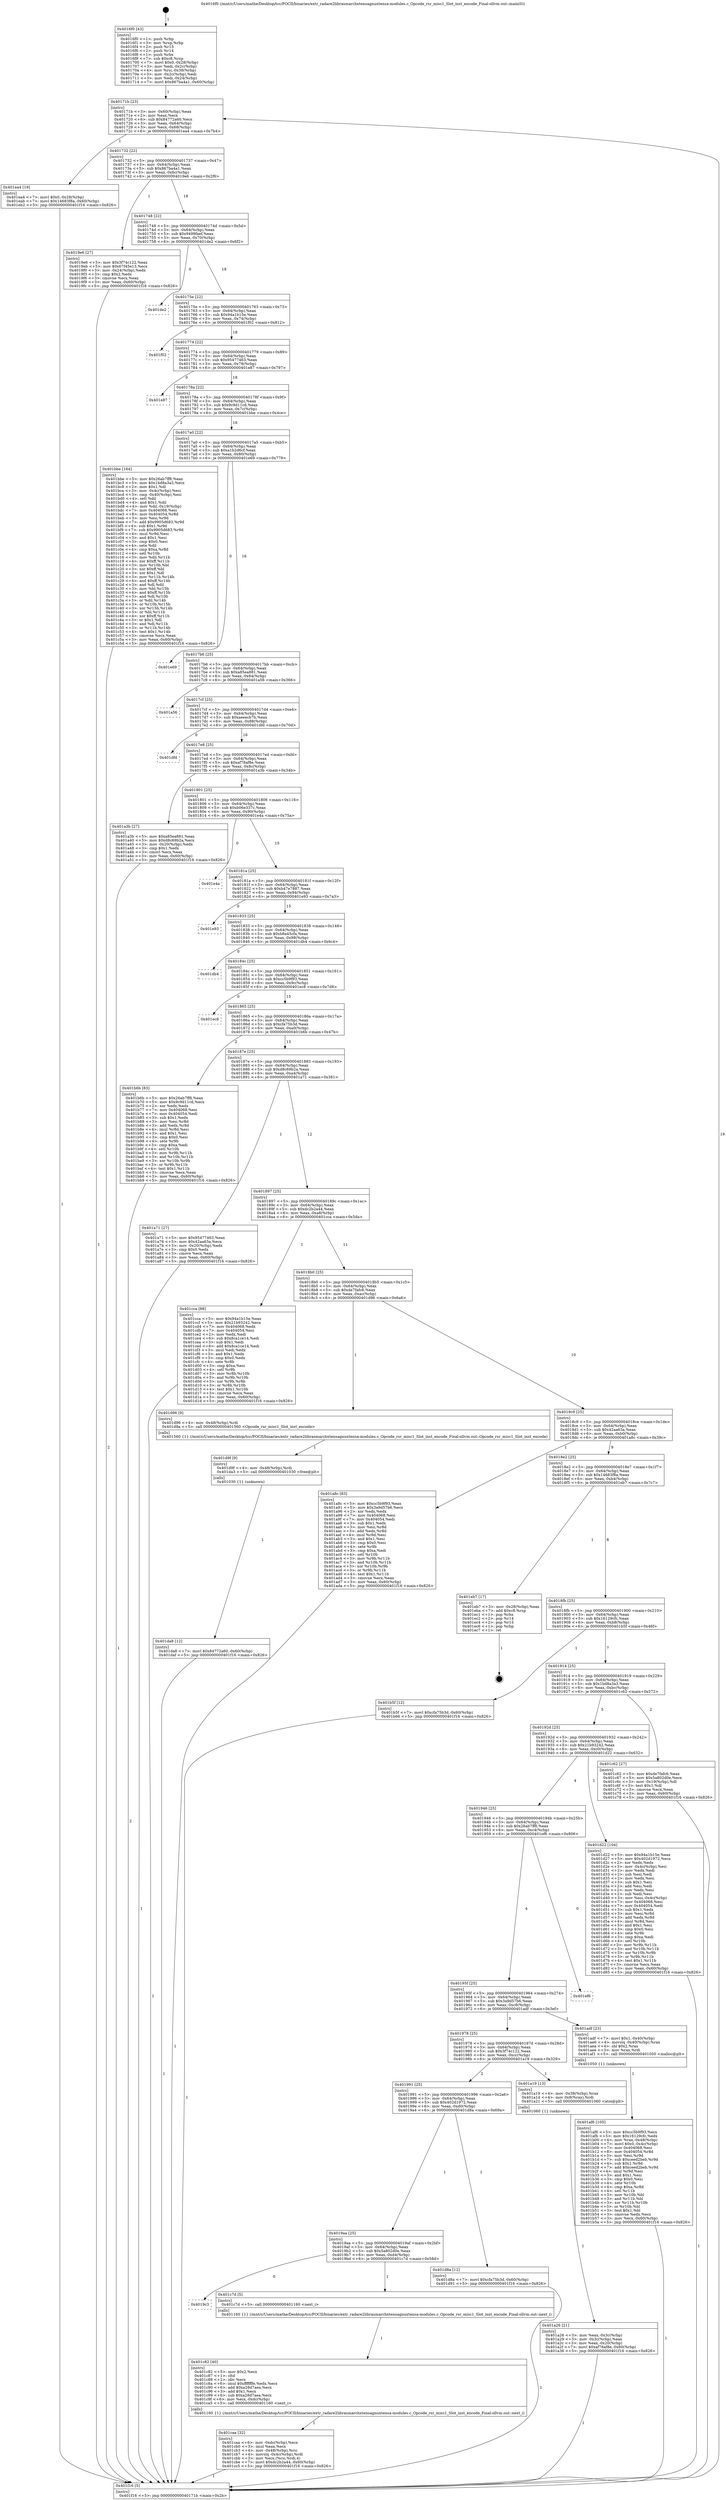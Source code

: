 digraph "0x4016f0" {
  label = "0x4016f0 (/mnt/c/Users/mathe/Desktop/tcc/POCII/binaries/extr_radare2librasmarchxtensagnuxtensa-modules.c_Opcode_rsr_misc1_Slot_inst_encode_Final-ollvm.out::main(0))"
  labelloc = "t"
  node[shape=record]

  Entry [label="",width=0.3,height=0.3,shape=circle,fillcolor=black,style=filled]
  "0x40171b" [label="{
     0x40171b [23]\l
     | [instrs]\l
     &nbsp;&nbsp;0x40171b \<+3\>: mov -0x60(%rbp),%eax\l
     &nbsp;&nbsp;0x40171e \<+2\>: mov %eax,%ecx\l
     &nbsp;&nbsp;0x401720 \<+6\>: sub $0x84772a60,%ecx\l
     &nbsp;&nbsp;0x401726 \<+3\>: mov %eax,-0x64(%rbp)\l
     &nbsp;&nbsp;0x401729 \<+3\>: mov %ecx,-0x68(%rbp)\l
     &nbsp;&nbsp;0x40172c \<+6\>: je 0000000000401ea4 \<main+0x7b4\>\l
  }"]
  "0x401ea4" [label="{
     0x401ea4 [19]\l
     | [instrs]\l
     &nbsp;&nbsp;0x401ea4 \<+7\>: movl $0x0,-0x28(%rbp)\l
     &nbsp;&nbsp;0x401eab \<+7\>: movl $0x14683f8a,-0x60(%rbp)\l
     &nbsp;&nbsp;0x401eb2 \<+5\>: jmp 0000000000401f16 \<main+0x826\>\l
  }"]
  "0x401732" [label="{
     0x401732 [22]\l
     | [instrs]\l
     &nbsp;&nbsp;0x401732 \<+5\>: jmp 0000000000401737 \<main+0x47\>\l
     &nbsp;&nbsp;0x401737 \<+3\>: mov -0x64(%rbp),%eax\l
     &nbsp;&nbsp;0x40173a \<+5\>: sub $0x867ba4a1,%eax\l
     &nbsp;&nbsp;0x40173f \<+3\>: mov %eax,-0x6c(%rbp)\l
     &nbsp;&nbsp;0x401742 \<+6\>: je 00000000004019e6 \<main+0x2f6\>\l
  }"]
  Exit [label="",width=0.3,height=0.3,shape=circle,fillcolor=black,style=filled,peripheries=2]
  "0x4019e6" [label="{
     0x4019e6 [27]\l
     | [instrs]\l
     &nbsp;&nbsp;0x4019e6 \<+5\>: mov $0x3f74c122,%eax\l
     &nbsp;&nbsp;0x4019eb \<+5\>: mov $0x67f45e13,%ecx\l
     &nbsp;&nbsp;0x4019f0 \<+3\>: mov -0x24(%rbp),%edx\l
     &nbsp;&nbsp;0x4019f3 \<+3\>: cmp $0x2,%edx\l
     &nbsp;&nbsp;0x4019f6 \<+3\>: cmovne %ecx,%eax\l
     &nbsp;&nbsp;0x4019f9 \<+3\>: mov %eax,-0x60(%rbp)\l
     &nbsp;&nbsp;0x4019fc \<+5\>: jmp 0000000000401f16 \<main+0x826\>\l
  }"]
  "0x401748" [label="{
     0x401748 [22]\l
     | [instrs]\l
     &nbsp;&nbsp;0x401748 \<+5\>: jmp 000000000040174d \<main+0x5d\>\l
     &nbsp;&nbsp;0x40174d \<+3\>: mov -0x64(%rbp),%eax\l
     &nbsp;&nbsp;0x401750 \<+5\>: sub $0x9499faef,%eax\l
     &nbsp;&nbsp;0x401755 \<+3\>: mov %eax,-0x70(%rbp)\l
     &nbsp;&nbsp;0x401758 \<+6\>: je 0000000000401de2 \<main+0x6f2\>\l
  }"]
  "0x401f16" [label="{
     0x401f16 [5]\l
     | [instrs]\l
     &nbsp;&nbsp;0x401f16 \<+5\>: jmp 000000000040171b \<main+0x2b\>\l
  }"]
  "0x4016f0" [label="{
     0x4016f0 [43]\l
     | [instrs]\l
     &nbsp;&nbsp;0x4016f0 \<+1\>: push %rbp\l
     &nbsp;&nbsp;0x4016f1 \<+3\>: mov %rsp,%rbp\l
     &nbsp;&nbsp;0x4016f4 \<+2\>: push %r15\l
     &nbsp;&nbsp;0x4016f6 \<+2\>: push %r14\l
     &nbsp;&nbsp;0x4016f8 \<+1\>: push %rbx\l
     &nbsp;&nbsp;0x4016f9 \<+7\>: sub $0xc8,%rsp\l
     &nbsp;&nbsp;0x401700 \<+7\>: movl $0x0,-0x28(%rbp)\l
     &nbsp;&nbsp;0x401707 \<+3\>: mov %edi,-0x2c(%rbp)\l
     &nbsp;&nbsp;0x40170a \<+4\>: mov %rsi,-0x38(%rbp)\l
     &nbsp;&nbsp;0x40170e \<+3\>: mov -0x2c(%rbp),%edi\l
     &nbsp;&nbsp;0x401711 \<+3\>: mov %edi,-0x24(%rbp)\l
     &nbsp;&nbsp;0x401714 \<+7\>: movl $0x867ba4a1,-0x60(%rbp)\l
  }"]
  "0x401da8" [label="{
     0x401da8 [12]\l
     | [instrs]\l
     &nbsp;&nbsp;0x401da8 \<+7\>: movl $0x84772a60,-0x60(%rbp)\l
     &nbsp;&nbsp;0x401daf \<+5\>: jmp 0000000000401f16 \<main+0x826\>\l
  }"]
  "0x401de2" [label="{
     0x401de2\l
  }", style=dashed]
  "0x40175e" [label="{
     0x40175e [22]\l
     | [instrs]\l
     &nbsp;&nbsp;0x40175e \<+5\>: jmp 0000000000401763 \<main+0x73\>\l
     &nbsp;&nbsp;0x401763 \<+3\>: mov -0x64(%rbp),%eax\l
     &nbsp;&nbsp;0x401766 \<+5\>: sub $0x94a1b15e,%eax\l
     &nbsp;&nbsp;0x40176b \<+3\>: mov %eax,-0x74(%rbp)\l
     &nbsp;&nbsp;0x40176e \<+6\>: je 0000000000401f02 \<main+0x812\>\l
  }"]
  "0x401d9f" [label="{
     0x401d9f [9]\l
     | [instrs]\l
     &nbsp;&nbsp;0x401d9f \<+4\>: mov -0x48(%rbp),%rdi\l
     &nbsp;&nbsp;0x401da3 \<+5\>: call 0000000000401030 \<free@plt\>\l
     | [calls]\l
     &nbsp;&nbsp;0x401030 \{1\} (unknown)\l
  }"]
  "0x401f02" [label="{
     0x401f02\l
  }", style=dashed]
  "0x401774" [label="{
     0x401774 [22]\l
     | [instrs]\l
     &nbsp;&nbsp;0x401774 \<+5\>: jmp 0000000000401779 \<main+0x89\>\l
     &nbsp;&nbsp;0x401779 \<+3\>: mov -0x64(%rbp),%eax\l
     &nbsp;&nbsp;0x40177c \<+5\>: sub $0x95477463,%eax\l
     &nbsp;&nbsp;0x401781 \<+3\>: mov %eax,-0x78(%rbp)\l
     &nbsp;&nbsp;0x401784 \<+6\>: je 0000000000401e87 \<main+0x797\>\l
  }"]
  "0x401caa" [label="{
     0x401caa [32]\l
     | [instrs]\l
     &nbsp;&nbsp;0x401caa \<+6\>: mov -0xdc(%rbp),%ecx\l
     &nbsp;&nbsp;0x401cb0 \<+3\>: imul %eax,%ecx\l
     &nbsp;&nbsp;0x401cb3 \<+4\>: mov -0x48(%rbp),%rsi\l
     &nbsp;&nbsp;0x401cb7 \<+4\>: movslq -0x4c(%rbp),%rdi\l
     &nbsp;&nbsp;0x401cbb \<+3\>: mov %ecx,(%rsi,%rdi,4)\l
     &nbsp;&nbsp;0x401cbe \<+7\>: movl $0xdc2b2a44,-0x60(%rbp)\l
     &nbsp;&nbsp;0x401cc5 \<+5\>: jmp 0000000000401f16 \<main+0x826\>\l
  }"]
  "0x401e87" [label="{
     0x401e87\l
  }", style=dashed]
  "0x40178a" [label="{
     0x40178a [22]\l
     | [instrs]\l
     &nbsp;&nbsp;0x40178a \<+5\>: jmp 000000000040178f \<main+0x9f\>\l
     &nbsp;&nbsp;0x40178f \<+3\>: mov -0x64(%rbp),%eax\l
     &nbsp;&nbsp;0x401792 \<+5\>: sub $0x9c9d11cd,%eax\l
     &nbsp;&nbsp;0x401797 \<+3\>: mov %eax,-0x7c(%rbp)\l
     &nbsp;&nbsp;0x40179a \<+6\>: je 0000000000401bbe \<main+0x4ce\>\l
  }"]
  "0x401c82" [label="{
     0x401c82 [40]\l
     | [instrs]\l
     &nbsp;&nbsp;0x401c82 \<+5\>: mov $0x2,%ecx\l
     &nbsp;&nbsp;0x401c87 \<+1\>: cltd\l
     &nbsp;&nbsp;0x401c88 \<+2\>: idiv %ecx\l
     &nbsp;&nbsp;0x401c8a \<+6\>: imul $0xfffffffe,%edx,%ecx\l
     &nbsp;&nbsp;0x401c90 \<+6\>: add $0xa28d7aea,%ecx\l
     &nbsp;&nbsp;0x401c96 \<+3\>: add $0x1,%ecx\l
     &nbsp;&nbsp;0x401c99 \<+6\>: sub $0xa28d7aea,%ecx\l
     &nbsp;&nbsp;0x401c9f \<+6\>: mov %ecx,-0xdc(%rbp)\l
     &nbsp;&nbsp;0x401ca5 \<+5\>: call 0000000000401160 \<next_i\>\l
     | [calls]\l
     &nbsp;&nbsp;0x401160 \{1\} (/mnt/c/Users/mathe/Desktop/tcc/POCII/binaries/extr_radare2librasmarchxtensagnuxtensa-modules.c_Opcode_rsr_misc1_Slot_inst_encode_Final-ollvm.out::next_i)\l
  }"]
  "0x401bbe" [label="{
     0x401bbe [164]\l
     | [instrs]\l
     &nbsp;&nbsp;0x401bbe \<+5\>: mov $0x26ab7ff8,%eax\l
     &nbsp;&nbsp;0x401bc3 \<+5\>: mov $0x1bd8a3a3,%ecx\l
     &nbsp;&nbsp;0x401bc8 \<+2\>: mov $0x1,%dl\l
     &nbsp;&nbsp;0x401bca \<+3\>: mov -0x4c(%rbp),%esi\l
     &nbsp;&nbsp;0x401bcd \<+3\>: cmp -0x40(%rbp),%esi\l
     &nbsp;&nbsp;0x401bd0 \<+4\>: setl %dil\l
     &nbsp;&nbsp;0x401bd4 \<+4\>: and $0x1,%dil\l
     &nbsp;&nbsp;0x401bd8 \<+4\>: mov %dil,-0x19(%rbp)\l
     &nbsp;&nbsp;0x401bdc \<+7\>: mov 0x404068,%esi\l
     &nbsp;&nbsp;0x401be3 \<+8\>: mov 0x404054,%r8d\l
     &nbsp;&nbsp;0x401beb \<+3\>: mov %esi,%r9d\l
     &nbsp;&nbsp;0x401bee \<+7\>: add $0x9905d683,%r9d\l
     &nbsp;&nbsp;0x401bf5 \<+4\>: sub $0x1,%r9d\l
     &nbsp;&nbsp;0x401bf9 \<+7\>: sub $0x9905d683,%r9d\l
     &nbsp;&nbsp;0x401c00 \<+4\>: imul %r9d,%esi\l
     &nbsp;&nbsp;0x401c04 \<+3\>: and $0x1,%esi\l
     &nbsp;&nbsp;0x401c07 \<+3\>: cmp $0x0,%esi\l
     &nbsp;&nbsp;0x401c0a \<+4\>: sete %dil\l
     &nbsp;&nbsp;0x401c0e \<+4\>: cmp $0xa,%r8d\l
     &nbsp;&nbsp;0x401c12 \<+4\>: setl %r10b\l
     &nbsp;&nbsp;0x401c16 \<+3\>: mov %dil,%r11b\l
     &nbsp;&nbsp;0x401c19 \<+4\>: xor $0xff,%r11b\l
     &nbsp;&nbsp;0x401c1d \<+3\>: mov %r10b,%bl\l
     &nbsp;&nbsp;0x401c20 \<+3\>: xor $0xff,%bl\l
     &nbsp;&nbsp;0x401c23 \<+3\>: xor $0x1,%dl\l
     &nbsp;&nbsp;0x401c26 \<+3\>: mov %r11b,%r14b\l
     &nbsp;&nbsp;0x401c29 \<+4\>: and $0xff,%r14b\l
     &nbsp;&nbsp;0x401c2d \<+3\>: and %dl,%dil\l
     &nbsp;&nbsp;0x401c30 \<+3\>: mov %bl,%r15b\l
     &nbsp;&nbsp;0x401c33 \<+4\>: and $0xff,%r15b\l
     &nbsp;&nbsp;0x401c37 \<+3\>: and %dl,%r10b\l
     &nbsp;&nbsp;0x401c3a \<+3\>: or %dil,%r14b\l
     &nbsp;&nbsp;0x401c3d \<+3\>: or %r10b,%r15b\l
     &nbsp;&nbsp;0x401c40 \<+3\>: xor %r15b,%r14b\l
     &nbsp;&nbsp;0x401c43 \<+3\>: or %bl,%r11b\l
     &nbsp;&nbsp;0x401c46 \<+4\>: xor $0xff,%r11b\l
     &nbsp;&nbsp;0x401c4a \<+3\>: or $0x1,%dl\l
     &nbsp;&nbsp;0x401c4d \<+3\>: and %dl,%r11b\l
     &nbsp;&nbsp;0x401c50 \<+3\>: or %r11b,%r14b\l
     &nbsp;&nbsp;0x401c53 \<+4\>: test $0x1,%r14b\l
     &nbsp;&nbsp;0x401c57 \<+3\>: cmovne %ecx,%eax\l
     &nbsp;&nbsp;0x401c5a \<+3\>: mov %eax,-0x60(%rbp)\l
     &nbsp;&nbsp;0x401c5d \<+5\>: jmp 0000000000401f16 \<main+0x826\>\l
  }"]
  "0x4017a0" [label="{
     0x4017a0 [22]\l
     | [instrs]\l
     &nbsp;&nbsp;0x4017a0 \<+5\>: jmp 00000000004017a5 \<main+0xb5\>\l
     &nbsp;&nbsp;0x4017a5 \<+3\>: mov -0x64(%rbp),%eax\l
     &nbsp;&nbsp;0x4017a8 \<+5\>: sub $0xa1b2d6cf,%eax\l
     &nbsp;&nbsp;0x4017ad \<+3\>: mov %eax,-0x80(%rbp)\l
     &nbsp;&nbsp;0x4017b0 \<+6\>: je 0000000000401e69 \<main+0x779\>\l
  }"]
  "0x4019c3" [label="{
     0x4019c3\l
  }", style=dashed]
  "0x401e69" [label="{
     0x401e69\l
  }", style=dashed]
  "0x4017b6" [label="{
     0x4017b6 [25]\l
     | [instrs]\l
     &nbsp;&nbsp;0x4017b6 \<+5\>: jmp 00000000004017bb \<main+0xcb\>\l
     &nbsp;&nbsp;0x4017bb \<+3\>: mov -0x64(%rbp),%eax\l
     &nbsp;&nbsp;0x4017be \<+5\>: sub $0xa85ea881,%eax\l
     &nbsp;&nbsp;0x4017c3 \<+6\>: mov %eax,-0x84(%rbp)\l
     &nbsp;&nbsp;0x4017c9 \<+6\>: je 0000000000401a56 \<main+0x366\>\l
  }"]
  "0x401c7d" [label="{
     0x401c7d [5]\l
     | [instrs]\l
     &nbsp;&nbsp;0x401c7d \<+5\>: call 0000000000401160 \<next_i\>\l
     | [calls]\l
     &nbsp;&nbsp;0x401160 \{1\} (/mnt/c/Users/mathe/Desktop/tcc/POCII/binaries/extr_radare2librasmarchxtensagnuxtensa-modules.c_Opcode_rsr_misc1_Slot_inst_encode_Final-ollvm.out::next_i)\l
  }"]
  "0x401a56" [label="{
     0x401a56\l
  }", style=dashed]
  "0x4017cf" [label="{
     0x4017cf [25]\l
     | [instrs]\l
     &nbsp;&nbsp;0x4017cf \<+5\>: jmp 00000000004017d4 \<main+0xe4\>\l
     &nbsp;&nbsp;0x4017d4 \<+3\>: mov -0x64(%rbp),%eax\l
     &nbsp;&nbsp;0x4017d7 \<+5\>: sub $0xaeeecb7b,%eax\l
     &nbsp;&nbsp;0x4017dc \<+6\>: mov %eax,-0x88(%rbp)\l
     &nbsp;&nbsp;0x4017e2 \<+6\>: je 0000000000401dfd \<main+0x70d\>\l
  }"]
  "0x4019aa" [label="{
     0x4019aa [25]\l
     | [instrs]\l
     &nbsp;&nbsp;0x4019aa \<+5\>: jmp 00000000004019af \<main+0x2bf\>\l
     &nbsp;&nbsp;0x4019af \<+3\>: mov -0x64(%rbp),%eax\l
     &nbsp;&nbsp;0x4019b2 \<+5\>: sub $0x5a802d0e,%eax\l
     &nbsp;&nbsp;0x4019b7 \<+6\>: mov %eax,-0xd4(%rbp)\l
     &nbsp;&nbsp;0x4019bd \<+6\>: je 0000000000401c7d \<main+0x58d\>\l
  }"]
  "0x401dfd" [label="{
     0x401dfd\l
  }", style=dashed]
  "0x4017e8" [label="{
     0x4017e8 [25]\l
     | [instrs]\l
     &nbsp;&nbsp;0x4017e8 \<+5\>: jmp 00000000004017ed \<main+0xfd\>\l
     &nbsp;&nbsp;0x4017ed \<+3\>: mov -0x64(%rbp),%eax\l
     &nbsp;&nbsp;0x4017f0 \<+5\>: sub $0xaf78af8e,%eax\l
     &nbsp;&nbsp;0x4017f5 \<+6\>: mov %eax,-0x8c(%rbp)\l
     &nbsp;&nbsp;0x4017fb \<+6\>: je 0000000000401a3b \<main+0x34b\>\l
  }"]
  "0x401d8a" [label="{
     0x401d8a [12]\l
     | [instrs]\l
     &nbsp;&nbsp;0x401d8a \<+7\>: movl $0xcfa75b3d,-0x60(%rbp)\l
     &nbsp;&nbsp;0x401d91 \<+5\>: jmp 0000000000401f16 \<main+0x826\>\l
  }"]
  "0x401a3b" [label="{
     0x401a3b [27]\l
     | [instrs]\l
     &nbsp;&nbsp;0x401a3b \<+5\>: mov $0xa85ea881,%eax\l
     &nbsp;&nbsp;0x401a40 \<+5\>: mov $0xd8c69b2a,%ecx\l
     &nbsp;&nbsp;0x401a45 \<+3\>: mov -0x20(%rbp),%edx\l
     &nbsp;&nbsp;0x401a48 \<+3\>: cmp $0x1,%edx\l
     &nbsp;&nbsp;0x401a4b \<+3\>: cmovl %ecx,%eax\l
     &nbsp;&nbsp;0x401a4e \<+3\>: mov %eax,-0x60(%rbp)\l
     &nbsp;&nbsp;0x401a51 \<+5\>: jmp 0000000000401f16 \<main+0x826\>\l
  }"]
  "0x401801" [label="{
     0x401801 [25]\l
     | [instrs]\l
     &nbsp;&nbsp;0x401801 \<+5\>: jmp 0000000000401806 \<main+0x116\>\l
     &nbsp;&nbsp;0x401806 \<+3\>: mov -0x64(%rbp),%eax\l
     &nbsp;&nbsp;0x401809 \<+5\>: sub $0xb06e337c,%eax\l
     &nbsp;&nbsp;0x40180e \<+6\>: mov %eax,-0x90(%rbp)\l
     &nbsp;&nbsp;0x401814 \<+6\>: je 0000000000401e4a \<main+0x75a\>\l
  }"]
  "0x401af6" [label="{
     0x401af6 [105]\l
     | [instrs]\l
     &nbsp;&nbsp;0x401af6 \<+5\>: mov $0xcc5b9f93,%ecx\l
     &nbsp;&nbsp;0x401afb \<+5\>: mov $0x16129cfc,%edx\l
     &nbsp;&nbsp;0x401b00 \<+4\>: mov %rax,-0x48(%rbp)\l
     &nbsp;&nbsp;0x401b04 \<+7\>: movl $0x0,-0x4c(%rbp)\l
     &nbsp;&nbsp;0x401b0b \<+7\>: mov 0x404068,%esi\l
     &nbsp;&nbsp;0x401b12 \<+8\>: mov 0x404054,%r8d\l
     &nbsp;&nbsp;0x401b1a \<+3\>: mov %esi,%r9d\l
     &nbsp;&nbsp;0x401b1d \<+7\>: sub $0xceed2beb,%r9d\l
     &nbsp;&nbsp;0x401b24 \<+4\>: sub $0x1,%r9d\l
     &nbsp;&nbsp;0x401b28 \<+7\>: add $0xceed2beb,%r9d\l
     &nbsp;&nbsp;0x401b2f \<+4\>: imul %r9d,%esi\l
     &nbsp;&nbsp;0x401b33 \<+3\>: and $0x1,%esi\l
     &nbsp;&nbsp;0x401b36 \<+3\>: cmp $0x0,%esi\l
     &nbsp;&nbsp;0x401b39 \<+4\>: sete %r10b\l
     &nbsp;&nbsp;0x401b3d \<+4\>: cmp $0xa,%r8d\l
     &nbsp;&nbsp;0x401b41 \<+4\>: setl %r11b\l
     &nbsp;&nbsp;0x401b45 \<+3\>: mov %r10b,%bl\l
     &nbsp;&nbsp;0x401b48 \<+3\>: and %r11b,%bl\l
     &nbsp;&nbsp;0x401b4b \<+3\>: xor %r11b,%r10b\l
     &nbsp;&nbsp;0x401b4e \<+3\>: or %r10b,%bl\l
     &nbsp;&nbsp;0x401b51 \<+3\>: test $0x1,%bl\l
     &nbsp;&nbsp;0x401b54 \<+3\>: cmovne %edx,%ecx\l
     &nbsp;&nbsp;0x401b57 \<+3\>: mov %ecx,-0x60(%rbp)\l
     &nbsp;&nbsp;0x401b5a \<+5\>: jmp 0000000000401f16 \<main+0x826\>\l
  }"]
  "0x401e4a" [label="{
     0x401e4a\l
  }", style=dashed]
  "0x40181a" [label="{
     0x40181a [25]\l
     | [instrs]\l
     &nbsp;&nbsp;0x40181a \<+5\>: jmp 000000000040181f \<main+0x12f\>\l
     &nbsp;&nbsp;0x40181f \<+3\>: mov -0x64(%rbp),%eax\l
     &nbsp;&nbsp;0x401822 \<+5\>: sub $0xb47e7887,%eax\l
     &nbsp;&nbsp;0x401827 \<+6\>: mov %eax,-0x94(%rbp)\l
     &nbsp;&nbsp;0x40182d \<+6\>: je 0000000000401e93 \<main+0x7a3\>\l
  }"]
  "0x401a26" [label="{
     0x401a26 [21]\l
     | [instrs]\l
     &nbsp;&nbsp;0x401a26 \<+3\>: mov %eax,-0x3c(%rbp)\l
     &nbsp;&nbsp;0x401a29 \<+3\>: mov -0x3c(%rbp),%eax\l
     &nbsp;&nbsp;0x401a2c \<+3\>: mov %eax,-0x20(%rbp)\l
     &nbsp;&nbsp;0x401a2f \<+7\>: movl $0xaf78af8e,-0x60(%rbp)\l
     &nbsp;&nbsp;0x401a36 \<+5\>: jmp 0000000000401f16 \<main+0x826\>\l
  }"]
  "0x401e93" [label="{
     0x401e93\l
  }", style=dashed]
  "0x401833" [label="{
     0x401833 [25]\l
     | [instrs]\l
     &nbsp;&nbsp;0x401833 \<+5\>: jmp 0000000000401838 \<main+0x148\>\l
     &nbsp;&nbsp;0x401838 \<+3\>: mov -0x64(%rbp),%eax\l
     &nbsp;&nbsp;0x40183b \<+5\>: sub $0xb8a45cfa,%eax\l
     &nbsp;&nbsp;0x401840 \<+6\>: mov %eax,-0x98(%rbp)\l
     &nbsp;&nbsp;0x401846 \<+6\>: je 0000000000401db4 \<main+0x6c4\>\l
  }"]
  "0x401991" [label="{
     0x401991 [25]\l
     | [instrs]\l
     &nbsp;&nbsp;0x401991 \<+5\>: jmp 0000000000401996 \<main+0x2a6\>\l
     &nbsp;&nbsp;0x401996 \<+3\>: mov -0x64(%rbp),%eax\l
     &nbsp;&nbsp;0x401999 \<+5\>: sub $0x402d1972,%eax\l
     &nbsp;&nbsp;0x40199e \<+6\>: mov %eax,-0xd0(%rbp)\l
     &nbsp;&nbsp;0x4019a4 \<+6\>: je 0000000000401d8a \<main+0x69a\>\l
  }"]
  "0x401db4" [label="{
     0x401db4\l
  }", style=dashed]
  "0x40184c" [label="{
     0x40184c [25]\l
     | [instrs]\l
     &nbsp;&nbsp;0x40184c \<+5\>: jmp 0000000000401851 \<main+0x161\>\l
     &nbsp;&nbsp;0x401851 \<+3\>: mov -0x64(%rbp),%eax\l
     &nbsp;&nbsp;0x401854 \<+5\>: sub $0xcc5b9f93,%eax\l
     &nbsp;&nbsp;0x401859 \<+6\>: mov %eax,-0x9c(%rbp)\l
     &nbsp;&nbsp;0x40185f \<+6\>: je 0000000000401ec8 \<main+0x7d8\>\l
  }"]
  "0x401a19" [label="{
     0x401a19 [13]\l
     | [instrs]\l
     &nbsp;&nbsp;0x401a19 \<+4\>: mov -0x38(%rbp),%rax\l
     &nbsp;&nbsp;0x401a1d \<+4\>: mov 0x8(%rax),%rdi\l
     &nbsp;&nbsp;0x401a21 \<+5\>: call 0000000000401060 \<atoi@plt\>\l
     | [calls]\l
     &nbsp;&nbsp;0x401060 \{1\} (unknown)\l
  }"]
  "0x401ec8" [label="{
     0x401ec8\l
  }", style=dashed]
  "0x401865" [label="{
     0x401865 [25]\l
     | [instrs]\l
     &nbsp;&nbsp;0x401865 \<+5\>: jmp 000000000040186a \<main+0x17a\>\l
     &nbsp;&nbsp;0x40186a \<+3\>: mov -0x64(%rbp),%eax\l
     &nbsp;&nbsp;0x40186d \<+5\>: sub $0xcfa75b3d,%eax\l
     &nbsp;&nbsp;0x401872 \<+6\>: mov %eax,-0xa0(%rbp)\l
     &nbsp;&nbsp;0x401878 \<+6\>: je 0000000000401b6b \<main+0x47b\>\l
  }"]
  "0x401978" [label="{
     0x401978 [25]\l
     | [instrs]\l
     &nbsp;&nbsp;0x401978 \<+5\>: jmp 000000000040197d \<main+0x28d\>\l
     &nbsp;&nbsp;0x40197d \<+3\>: mov -0x64(%rbp),%eax\l
     &nbsp;&nbsp;0x401980 \<+5\>: sub $0x3f74c122,%eax\l
     &nbsp;&nbsp;0x401985 \<+6\>: mov %eax,-0xcc(%rbp)\l
     &nbsp;&nbsp;0x40198b \<+6\>: je 0000000000401a19 \<main+0x329\>\l
  }"]
  "0x401b6b" [label="{
     0x401b6b [83]\l
     | [instrs]\l
     &nbsp;&nbsp;0x401b6b \<+5\>: mov $0x26ab7ff8,%eax\l
     &nbsp;&nbsp;0x401b70 \<+5\>: mov $0x9c9d11cd,%ecx\l
     &nbsp;&nbsp;0x401b75 \<+2\>: xor %edx,%edx\l
     &nbsp;&nbsp;0x401b77 \<+7\>: mov 0x404068,%esi\l
     &nbsp;&nbsp;0x401b7e \<+7\>: mov 0x404054,%edi\l
     &nbsp;&nbsp;0x401b85 \<+3\>: sub $0x1,%edx\l
     &nbsp;&nbsp;0x401b88 \<+3\>: mov %esi,%r8d\l
     &nbsp;&nbsp;0x401b8b \<+3\>: add %edx,%r8d\l
     &nbsp;&nbsp;0x401b8e \<+4\>: imul %r8d,%esi\l
     &nbsp;&nbsp;0x401b92 \<+3\>: and $0x1,%esi\l
     &nbsp;&nbsp;0x401b95 \<+3\>: cmp $0x0,%esi\l
     &nbsp;&nbsp;0x401b98 \<+4\>: sete %r9b\l
     &nbsp;&nbsp;0x401b9c \<+3\>: cmp $0xa,%edi\l
     &nbsp;&nbsp;0x401b9f \<+4\>: setl %r10b\l
     &nbsp;&nbsp;0x401ba3 \<+3\>: mov %r9b,%r11b\l
     &nbsp;&nbsp;0x401ba6 \<+3\>: and %r10b,%r11b\l
     &nbsp;&nbsp;0x401ba9 \<+3\>: xor %r10b,%r9b\l
     &nbsp;&nbsp;0x401bac \<+3\>: or %r9b,%r11b\l
     &nbsp;&nbsp;0x401baf \<+4\>: test $0x1,%r11b\l
     &nbsp;&nbsp;0x401bb3 \<+3\>: cmovne %ecx,%eax\l
     &nbsp;&nbsp;0x401bb6 \<+3\>: mov %eax,-0x60(%rbp)\l
     &nbsp;&nbsp;0x401bb9 \<+5\>: jmp 0000000000401f16 \<main+0x826\>\l
  }"]
  "0x40187e" [label="{
     0x40187e [25]\l
     | [instrs]\l
     &nbsp;&nbsp;0x40187e \<+5\>: jmp 0000000000401883 \<main+0x193\>\l
     &nbsp;&nbsp;0x401883 \<+3\>: mov -0x64(%rbp),%eax\l
     &nbsp;&nbsp;0x401886 \<+5\>: sub $0xd8c69b2a,%eax\l
     &nbsp;&nbsp;0x40188b \<+6\>: mov %eax,-0xa4(%rbp)\l
     &nbsp;&nbsp;0x401891 \<+6\>: je 0000000000401a71 \<main+0x381\>\l
  }"]
  "0x401adf" [label="{
     0x401adf [23]\l
     | [instrs]\l
     &nbsp;&nbsp;0x401adf \<+7\>: movl $0x1,-0x40(%rbp)\l
     &nbsp;&nbsp;0x401ae6 \<+4\>: movslq -0x40(%rbp),%rax\l
     &nbsp;&nbsp;0x401aea \<+4\>: shl $0x2,%rax\l
     &nbsp;&nbsp;0x401aee \<+3\>: mov %rax,%rdi\l
     &nbsp;&nbsp;0x401af1 \<+5\>: call 0000000000401050 \<malloc@plt\>\l
     | [calls]\l
     &nbsp;&nbsp;0x401050 \{1\} (unknown)\l
  }"]
  "0x401a71" [label="{
     0x401a71 [27]\l
     | [instrs]\l
     &nbsp;&nbsp;0x401a71 \<+5\>: mov $0x95477463,%eax\l
     &nbsp;&nbsp;0x401a76 \<+5\>: mov $0x42aa63a,%ecx\l
     &nbsp;&nbsp;0x401a7b \<+3\>: mov -0x20(%rbp),%edx\l
     &nbsp;&nbsp;0x401a7e \<+3\>: cmp $0x0,%edx\l
     &nbsp;&nbsp;0x401a81 \<+3\>: cmove %ecx,%eax\l
     &nbsp;&nbsp;0x401a84 \<+3\>: mov %eax,-0x60(%rbp)\l
     &nbsp;&nbsp;0x401a87 \<+5\>: jmp 0000000000401f16 \<main+0x826\>\l
  }"]
  "0x401897" [label="{
     0x401897 [25]\l
     | [instrs]\l
     &nbsp;&nbsp;0x401897 \<+5\>: jmp 000000000040189c \<main+0x1ac\>\l
     &nbsp;&nbsp;0x40189c \<+3\>: mov -0x64(%rbp),%eax\l
     &nbsp;&nbsp;0x40189f \<+5\>: sub $0xdc2b2a44,%eax\l
     &nbsp;&nbsp;0x4018a4 \<+6\>: mov %eax,-0xa8(%rbp)\l
     &nbsp;&nbsp;0x4018aa \<+6\>: je 0000000000401cca \<main+0x5da\>\l
  }"]
  "0x40195f" [label="{
     0x40195f [25]\l
     | [instrs]\l
     &nbsp;&nbsp;0x40195f \<+5\>: jmp 0000000000401964 \<main+0x274\>\l
     &nbsp;&nbsp;0x401964 \<+3\>: mov -0x64(%rbp),%eax\l
     &nbsp;&nbsp;0x401967 \<+5\>: sub $0x3a9d57b6,%eax\l
     &nbsp;&nbsp;0x40196c \<+6\>: mov %eax,-0xc8(%rbp)\l
     &nbsp;&nbsp;0x401972 \<+6\>: je 0000000000401adf \<main+0x3ef\>\l
  }"]
  "0x401cca" [label="{
     0x401cca [88]\l
     | [instrs]\l
     &nbsp;&nbsp;0x401cca \<+5\>: mov $0x94a1b15e,%eax\l
     &nbsp;&nbsp;0x401ccf \<+5\>: mov $0x21b93242,%ecx\l
     &nbsp;&nbsp;0x401cd4 \<+7\>: mov 0x404068,%edx\l
     &nbsp;&nbsp;0x401cdb \<+7\>: mov 0x404054,%esi\l
     &nbsp;&nbsp;0x401ce2 \<+2\>: mov %edx,%edi\l
     &nbsp;&nbsp;0x401ce4 \<+6\>: sub $0x8ca1ce14,%edi\l
     &nbsp;&nbsp;0x401cea \<+3\>: sub $0x1,%edi\l
     &nbsp;&nbsp;0x401ced \<+6\>: add $0x8ca1ce14,%edi\l
     &nbsp;&nbsp;0x401cf3 \<+3\>: imul %edi,%edx\l
     &nbsp;&nbsp;0x401cf6 \<+3\>: and $0x1,%edx\l
     &nbsp;&nbsp;0x401cf9 \<+3\>: cmp $0x0,%edx\l
     &nbsp;&nbsp;0x401cfc \<+4\>: sete %r8b\l
     &nbsp;&nbsp;0x401d00 \<+3\>: cmp $0xa,%esi\l
     &nbsp;&nbsp;0x401d03 \<+4\>: setl %r9b\l
     &nbsp;&nbsp;0x401d07 \<+3\>: mov %r8b,%r10b\l
     &nbsp;&nbsp;0x401d0a \<+3\>: and %r9b,%r10b\l
     &nbsp;&nbsp;0x401d0d \<+3\>: xor %r9b,%r8b\l
     &nbsp;&nbsp;0x401d10 \<+3\>: or %r8b,%r10b\l
     &nbsp;&nbsp;0x401d13 \<+4\>: test $0x1,%r10b\l
     &nbsp;&nbsp;0x401d17 \<+3\>: cmovne %ecx,%eax\l
     &nbsp;&nbsp;0x401d1a \<+3\>: mov %eax,-0x60(%rbp)\l
     &nbsp;&nbsp;0x401d1d \<+5\>: jmp 0000000000401f16 \<main+0x826\>\l
  }"]
  "0x4018b0" [label="{
     0x4018b0 [25]\l
     | [instrs]\l
     &nbsp;&nbsp;0x4018b0 \<+5\>: jmp 00000000004018b5 \<main+0x1c5\>\l
     &nbsp;&nbsp;0x4018b5 \<+3\>: mov -0x64(%rbp),%eax\l
     &nbsp;&nbsp;0x4018b8 \<+5\>: sub $0xde7fafc6,%eax\l
     &nbsp;&nbsp;0x4018bd \<+6\>: mov %eax,-0xac(%rbp)\l
     &nbsp;&nbsp;0x4018c3 \<+6\>: je 0000000000401d96 \<main+0x6a6\>\l
  }"]
  "0x401ef6" [label="{
     0x401ef6\l
  }", style=dashed]
  "0x401d96" [label="{
     0x401d96 [9]\l
     | [instrs]\l
     &nbsp;&nbsp;0x401d96 \<+4\>: mov -0x48(%rbp),%rdi\l
     &nbsp;&nbsp;0x401d9a \<+5\>: call 0000000000401560 \<Opcode_rsr_misc1_Slot_inst_encode\>\l
     | [calls]\l
     &nbsp;&nbsp;0x401560 \{1\} (/mnt/c/Users/mathe/Desktop/tcc/POCII/binaries/extr_radare2librasmarchxtensagnuxtensa-modules.c_Opcode_rsr_misc1_Slot_inst_encode_Final-ollvm.out::Opcode_rsr_misc1_Slot_inst_encode)\l
  }"]
  "0x4018c9" [label="{
     0x4018c9 [25]\l
     | [instrs]\l
     &nbsp;&nbsp;0x4018c9 \<+5\>: jmp 00000000004018ce \<main+0x1de\>\l
     &nbsp;&nbsp;0x4018ce \<+3\>: mov -0x64(%rbp),%eax\l
     &nbsp;&nbsp;0x4018d1 \<+5\>: sub $0x42aa63a,%eax\l
     &nbsp;&nbsp;0x4018d6 \<+6\>: mov %eax,-0xb0(%rbp)\l
     &nbsp;&nbsp;0x4018dc \<+6\>: je 0000000000401a8c \<main+0x39c\>\l
  }"]
  "0x401946" [label="{
     0x401946 [25]\l
     | [instrs]\l
     &nbsp;&nbsp;0x401946 \<+5\>: jmp 000000000040194b \<main+0x25b\>\l
     &nbsp;&nbsp;0x40194b \<+3\>: mov -0x64(%rbp),%eax\l
     &nbsp;&nbsp;0x40194e \<+5\>: sub $0x26ab7ff8,%eax\l
     &nbsp;&nbsp;0x401953 \<+6\>: mov %eax,-0xc4(%rbp)\l
     &nbsp;&nbsp;0x401959 \<+6\>: je 0000000000401ef6 \<main+0x806\>\l
  }"]
  "0x401a8c" [label="{
     0x401a8c [83]\l
     | [instrs]\l
     &nbsp;&nbsp;0x401a8c \<+5\>: mov $0xcc5b9f93,%eax\l
     &nbsp;&nbsp;0x401a91 \<+5\>: mov $0x3a9d57b6,%ecx\l
     &nbsp;&nbsp;0x401a96 \<+2\>: xor %edx,%edx\l
     &nbsp;&nbsp;0x401a98 \<+7\>: mov 0x404068,%esi\l
     &nbsp;&nbsp;0x401a9f \<+7\>: mov 0x404054,%edi\l
     &nbsp;&nbsp;0x401aa6 \<+3\>: sub $0x1,%edx\l
     &nbsp;&nbsp;0x401aa9 \<+3\>: mov %esi,%r8d\l
     &nbsp;&nbsp;0x401aac \<+3\>: add %edx,%r8d\l
     &nbsp;&nbsp;0x401aaf \<+4\>: imul %r8d,%esi\l
     &nbsp;&nbsp;0x401ab3 \<+3\>: and $0x1,%esi\l
     &nbsp;&nbsp;0x401ab6 \<+3\>: cmp $0x0,%esi\l
     &nbsp;&nbsp;0x401ab9 \<+4\>: sete %r9b\l
     &nbsp;&nbsp;0x401abd \<+3\>: cmp $0xa,%edi\l
     &nbsp;&nbsp;0x401ac0 \<+4\>: setl %r10b\l
     &nbsp;&nbsp;0x401ac4 \<+3\>: mov %r9b,%r11b\l
     &nbsp;&nbsp;0x401ac7 \<+3\>: and %r10b,%r11b\l
     &nbsp;&nbsp;0x401aca \<+3\>: xor %r10b,%r9b\l
     &nbsp;&nbsp;0x401acd \<+3\>: or %r9b,%r11b\l
     &nbsp;&nbsp;0x401ad0 \<+4\>: test $0x1,%r11b\l
     &nbsp;&nbsp;0x401ad4 \<+3\>: cmovne %ecx,%eax\l
     &nbsp;&nbsp;0x401ad7 \<+3\>: mov %eax,-0x60(%rbp)\l
     &nbsp;&nbsp;0x401ada \<+5\>: jmp 0000000000401f16 \<main+0x826\>\l
  }"]
  "0x4018e2" [label="{
     0x4018e2 [25]\l
     | [instrs]\l
     &nbsp;&nbsp;0x4018e2 \<+5\>: jmp 00000000004018e7 \<main+0x1f7\>\l
     &nbsp;&nbsp;0x4018e7 \<+3\>: mov -0x64(%rbp),%eax\l
     &nbsp;&nbsp;0x4018ea \<+5\>: sub $0x14683f8a,%eax\l
     &nbsp;&nbsp;0x4018ef \<+6\>: mov %eax,-0xb4(%rbp)\l
     &nbsp;&nbsp;0x4018f5 \<+6\>: je 0000000000401eb7 \<main+0x7c7\>\l
  }"]
  "0x401d22" [label="{
     0x401d22 [104]\l
     | [instrs]\l
     &nbsp;&nbsp;0x401d22 \<+5\>: mov $0x94a1b15e,%eax\l
     &nbsp;&nbsp;0x401d27 \<+5\>: mov $0x402d1972,%ecx\l
     &nbsp;&nbsp;0x401d2c \<+2\>: xor %edx,%edx\l
     &nbsp;&nbsp;0x401d2e \<+3\>: mov -0x4c(%rbp),%esi\l
     &nbsp;&nbsp;0x401d31 \<+2\>: mov %edx,%edi\l
     &nbsp;&nbsp;0x401d33 \<+2\>: sub %esi,%edi\l
     &nbsp;&nbsp;0x401d35 \<+2\>: mov %edx,%esi\l
     &nbsp;&nbsp;0x401d37 \<+3\>: sub $0x1,%esi\l
     &nbsp;&nbsp;0x401d3a \<+2\>: add %esi,%edi\l
     &nbsp;&nbsp;0x401d3c \<+2\>: mov %edx,%esi\l
     &nbsp;&nbsp;0x401d3e \<+2\>: sub %edi,%esi\l
     &nbsp;&nbsp;0x401d40 \<+3\>: mov %esi,-0x4c(%rbp)\l
     &nbsp;&nbsp;0x401d43 \<+7\>: mov 0x404068,%esi\l
     &nbsp;&nbsp;0x401d4a \<+7\>: mov 0x404054,%edi\l
     &nbsp;&nbsp;0x401d51 \<+3\>: sub $0x1,%edx\l
     &nbsp;&nbsp;0x401d54 \<+3\>: mov %esi,%r8d\l
     &nbsp;&nbsp;0x401d57 \<+3\>: add %edx,%r8d\l
     &nbsp;&nbsp;0x401d5a \<+4\>: imul %r8d,%esi\l
     &nbsp;&nbsp;0x401d5e \<+3\>: and $0x1,%esi\l
     &nbsp;&nbsp;0x401d61 \<+3\>: cmp $0x0,%esi\l
     &nbsp;&nbsp;0x401d64 \<+4\>: sete %r9b\l
     &nbsp;&nbsp;0x401d68 \<+3\>: cmp $0xa,%edi\l
     &nbsp;&nbsp;0x401d6b \<+4\>: setl %r10b\l
     &nbsp;&nbsp;0x401d6f \<+3\>: mov %r9b,%r11b\l
     &nbsp;&nbsp;0x401d72 \<+3\>: and %r10b,%r11b\l
     &nbsp;&nbsp;0x401d75 \<+3\>: xor %r10b,%r9b\l
     &nbsp;&nbsp;0x401d78 \<+3\>: or %r9b,%r11b\l
     &nbsp;&nbsp;0x401d7b \<+4\>: test $0x1,%r11b\l
     &nbsp;&nbsp;0x401d7f \<+3\>: cmovne %ecx,%eax\l
     &nbsp;&nbsp;0x401d82 \<+3\>: mov %eax,-0x60(%rbp)\l
     &nbsp;&nbsp;0x401d85 \<+5\>: jmp 0000000000401f16 \<main+0x826\>\l
  }"]
  "0x401eb7" [label="{
     0x401eb7 [17]\l
     | [instrs]\l
     &nbsp;&nbsp;0x401eb7 \<+3\>: mov -0x28(%rbp),%eax\l
     &nbsp;&nbsp;0x401eba \<+7\>: add $0xc8,%rsp\l
     &nbsp;&nbsp;0x401ec1 \<+1\>: pop %rbx\l
     &nbsp;&nbsp;0x401ec2 \<+2\>: pop %r14\l
     &nbsp;&nbsp;0x401ec4 \<+2\>: pop %r15\l
     &nbsp;&nbsp;0x401ec6 \<+1\>: pop %rbp\l
     &nbsp;&nbsp;0x401ec7 \<+1\>: ret\l
  }"]
  "0x4018fb" [label="{
     0x4018fb [25]\l
     | [instrs]\l
     &nbsp;&nbsp;0x4018fb \<+5\>: jmp 0000000000401900 \<main+0x210\>\l
     &nbsp;&nbsp;0x401900 \<+3\>: mov -0x64(%rbp),%eax\l
     &nbsp;&nbsp;0x401903 \<+5\>: sub $0x16129cfc,%eax\l
     &nbsp;&nbsp;0x401908 \<+6\>: mov %eax,-0xb8(%rbp)\l
     &nbsp;&nbsp;0x40190e \<+6\>: je 0000000000401b5f \<main+0x46f\>\l
  }"]
  "0x40192d" [label="{
     0x40192d [25]\l
     | [instrs]\l
     &nbsp;&nbsp;0x40192d \<+5\>: jmp 0000000000401932 \<main+0x242\>\l
     &nbsp;&nbsp;0x401932 \<+3\>: mov -0x64(%rbp),%eax\l
     &nbsp;&nbsp;0x401935 \<+5\>: sub $0x21b93242,%eax\l
     &nbsp;&nbsp;0x40193a \<+6\>: mov %eax,-0xc0(%rbp)\l
     &nbsp;&nbsp;0x401940 \<+6\>: je 0000000000401d22 \<main+0x632\>\l
  }"]
  "0x401b5f" [label="{
     0x401b5f [12]\l
     | [instrs]\l
     &nbsp;&nbsp;0x401b5f \<+7\>: movl $0xcfa75b3d,-0x60(%rbp)\l
     &nbsp;&nbsp;0x401b66 \<+5\>: jmp 0000000000401f16 \<main+0x826\>\l
  }"]
  "0x401914" [label="{
     0x401914 [25]\l
     | [instrs]\l
     &nbsp;&nbsp;0x401914 \<+5\>: jmp 0000000000401919 \<main+0x229\>\l
     &nbsp;&nbsp;0x401919 \<+3\>: mov -0x64(%rbp),%eax\l
     &nbsp;&nbsp;0x40191c \<+5\>: sub $0x1bd8a3a3,%eax\l
     &nbsp;&nbsp;0x401921 \<+6\>: mov %eax,-0xbc(%rbp)\l
     &nbsp;&nbsp;0x401927 \<+6\>: je 0000000000401c62 \<main+0x572\>\l
  }"]
  "0x401c62" [label="{
     0x401c62 [27]\l
     | [instrs]\l
     &nbsp;&nbsp;0x401c62 \<+5\>: mov $0xde7fafc6,%eax\l
     &nbsp;&nbsp;0x401c67 \<+5\>: mov $0x5a802d0e,%ecx\l
     &nbsp;&nbsp;0x401c6c \<+3\>: mov -0x19(%rbp),%dl\l
     &nbsp;&nbsp;0x401c6f \<+3\>: test $0x1,%dl\l
     &nbsp;&nbsp;0x401c72 \<+3\>: cmovne %ecx,%eax\l
     &nbsp;&nbsp;0x401c75 \<+3\>: mov %eax,-0x60(%rbp)\l
     &nbsp;&nbsp;0x401c78 \<+5\>: jmp 0000000000401f16 \<main+0x826\>\l
  }"]
  Entry -> "0x4016f0" [label=" 1"]
  "0x40171b" -> "0x401ea4" [label=" 1"]
  "0x40171b" -> "0x401732" [label=" 19"]
  "0x401eb7" -> Exit [label=" 1"]
  "0x401732" -> "0x4019e6" [label=" 1"]
  "0x401732" -> "0x401748" [label=" 18"]
  "0x4019e6" -> "0x401f16" [label=" 1"]
  "0x4016f0" -> "0x40171b" [label=" 1"]
  "0x401f16" -> "0x40171b" [label=" 19"]
  "0x401ea4" -> "0x401f16" [label=" 1"]
  "0x401748" -> "0x401de2" [label=" 0"]
  "0x401748" -> "0x40175e" [label=" 18"]
  "0x401da8" -> "0x401f16" [label=" 1"]
  "0x40175e" -> "0x401f02" [label=" 0"]
  "0x40175e" -> "0x401774" [label=" 18"]
  "0x401d9f" -> "0x401da8" [label=" 1"]
  "0x401774" -> "0x401e87" [label=" 0"]
  "0x401774" -> "0x40178a" [label=" 18"]
  "0x401d96" -> "0x401d9f" [label=" 1"]
  "0x40178a" -> "0x401bbe" [label=" 2"]
  "0x40178a" -> "0x4017a0" [label=" 16"]
  "0x401d8a" -> "0x401f16" [label=" 1"]
  "0x4017a0" -> "0x401e69" [label=" 0"]
  "0x4017a0" -> "0x4017b6" [label=" 16"]
  "0x401d22" -> "0x401f16" [label=" 1"]
  "0x4017b6" -> "0x401a56" [label=" 0"]
  "0x4017b6" -> "0x4017cf" [label=" 16"]
  "0x401cca" -> "0x401f16" [label=" 1"]
  "0x4017cf" -> "0x401dfd" [label=" 0"]
  "0x4017cf" -> "0x4017e8" [label=" 16"]
  "0x401c82" -> "0x401caa" [label=" 1"]
  "0x4017e8" -> "0x401a3b" [label=" 1"]
  "0x4017e8" -> "0x401801" [label=" 15"]
  "0x401c7d" -> "0x401c82" [label=" 1"]
  "0x401801" -> "0x401e4a" [label=" 0"]
  "0x401801" -> "0x40181a" [label=" 15"]
  "0x4019aa" -> "0x401c7d" [label=" 1"]
  "0x40181a" -> "0x401e93" [label=" 0"]
  "0x40181a" -> "0x401833" [label=" 15"]
  "0x401caa" -> "0x401f16" [label=" 1"]
  "0x401833" -> "0x401db4" [label=" 0"]
  "0x401833" -> "0x40184c" [label=" 15"]
  "0x401991" -> "0x4019aa" [label=" 1"]
  "0x40184c" -> "0x401ec8" [label=" 0"]
  "0x40184c" -> "0x401865" [label=" 15"]
  "0x401991" -> "0x401d8a" [label=" 1"]
  "0x401865" -> "0x401b6b" [label=" 2"]
  "0x401865" -> "0x40187e" [label=" 13"]
  "0x401c62" -> "0x401f16" [label=" 2"]
  "0x40187e" -> "0x401a71" [label=" 1"]
  "0x40187e" -> "0x401897" [label=" 12"]
  "0x401bbe" -> "0x401f16" [label=" 2"]
  "0x401897" -> "0x401cca" [label=" 1"]
  "0x401897" -> "0x4018b0" [label=" 11"]
  "0x401b5f" -> "0x401f16" [label=" 1"]
  "0x4018b0" -> "0x401d96" [label=" 1"]
  "0x4018b0" -> "0x4018c9" [label=" 10"]
  "0x401af6" -> "0x401f16" [label=" 1"]
  "0x4018c9" -> "0x401a8c" [label=" 1"]
  "0x4018c9" -> "0x4018e2" [label=" 9"]
  "0x401a8c" -> "0x401f16" [label=" 1"]
  "0x4018e2" -> "0x401eb7" [label=" 1"]
  "0x4018e2" -> "0x4018fb" [label=" 8"]
  "0x401a71" -> "0x401f16" [label=" 1"]
  "0x4018fb" -> "0x401b5f" [label=" 1"]
  "0x4018fb" -> "0x401914" [label=" 7"]
  "0x401a26" -> "0x401f16" [label=" 1"]
  "0x401914" -> "0x401c62" [label=" 2"]
  "0x401914" -> "0x40192d" [label=" 5"]
  "0x401a3b" -> "0x401f16" [label=" 1"]
  "0x40192d" -> "0x401d22" [label=" 1"]
  "0x40192d" -> "0x401946" [label=" 4"]
  "0x401adf" -> "0x401af6" [label=" 1"]
  "0x401946" -> "0x401ef6" [label=" 0"]
  "0x401946" -> "0x40195f" [label=" 4"]
  "0x401b6b" -> "0x401f16" [label=" 2"]
  "0x40195f" -> "0x401adf" [label=" 1"]
  "0x40195f" -> "0x401978" [label=" 3"]
  "0x4019aa" -> "0x4019c3" [label=" 0"]
  "0x401978" -> "0x401a19" [label=" 1"]
  "0x401978" -> "0x401991" [label=" 2"]
  "0x401a19" -> "0x401a26" [label=" 1"]
}
